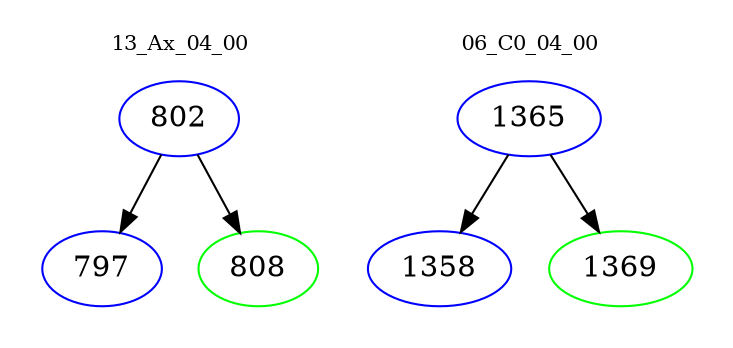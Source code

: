 digraph{
subgraph cluster_0 {
color = white
label = "13_Ax_04_00";
fontsize=10;
T0_802 [label="802", color="blue"]
T0_802 -> T0_797 [color="black"]
T0_797 [label="797", color="blue"]
T0_802 -> T0_808 [color="black"]
T0_808 [label="808", color="green"]
}
subgraph cluster_1 {
color = white
label = "06_C0_04_00";
fontsize=10;
T1_1365 [label="1365", color="blue"]
T1_1365 -> T1_1358 [color="black"]
T1_1358 [label="1358", color="blue"]
T1_1365 -> T1_1369 [color="black"]
T1_1369 [label="1369", color="green"]
}
}
